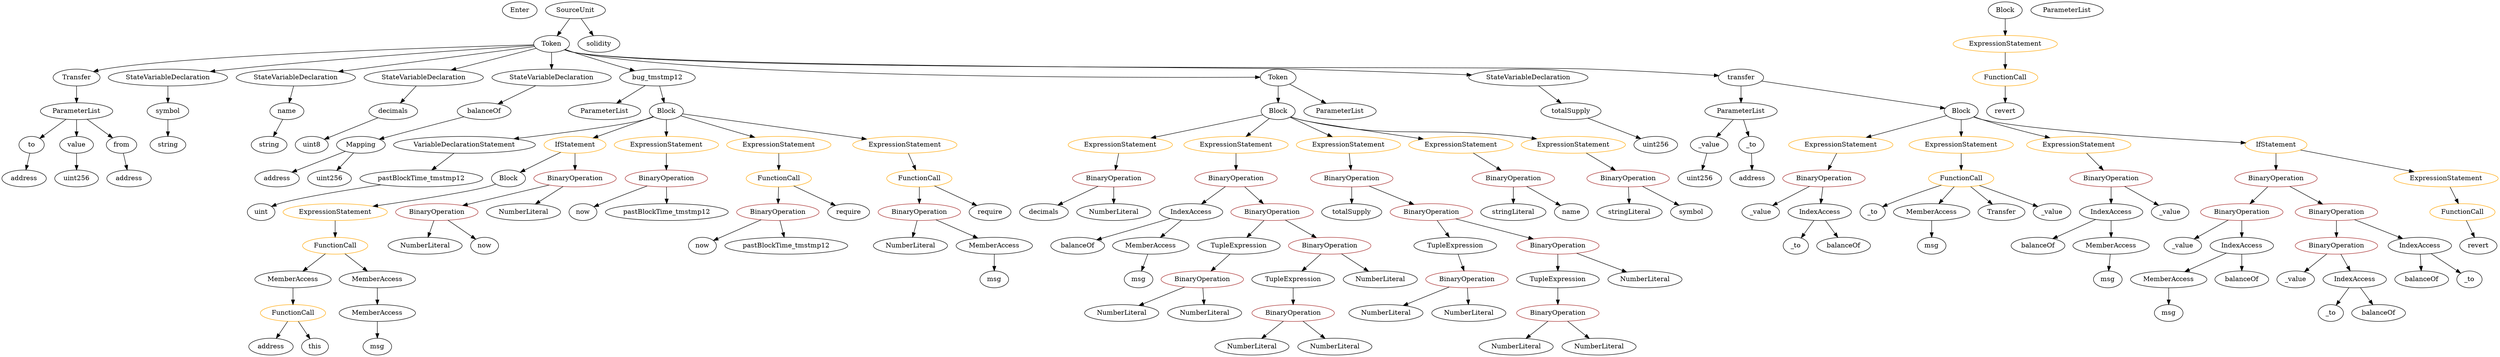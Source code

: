 strict digraph {
	graph [bb="0,0,4475.2,756"];
	node [label="\N"];
	Enter	[height=0.5,
		pos="903.59,738",
		width=0.83628];
	IndexAccess_Unnamed_4	[color=black,
		height=0.5,
		label=IndexAccess,
		pos="3759.6,306",
		width=1.6402];
	Identifier_balanceOf_4	[color=black,
		height=0.5,
		label=balanceOf,
		pos="3623.6,234",
		width=1.3491];
	IndexAccess_Unnamed_4 -> Identifier_balanceOf_4	[pos="e,3650.9,249.04 3730.4,289.98 3710.1,279.51 3682.7,265.45 3660.8,254.16"];
	MemberAccess_Unnamed_6	[color=black,
		height=0.5,
		label=MemberAccess,
		pos="3759.6,234",
		width=1.9174];
	IndexAccess_Unnamed_4 -> MemberAccess_Unnamed_6	[pos="e,3759.6,252.1 3759.6,287.7 3759.6,280.41 3759.6,271.73 3759.6,263.54"];
	TupleExpression_Unnamed	[color=black,
		height=0.5,
		label=TupleExpression,
		pos="2763.6,162",
		width=2.0422];
	BinaryOperation_Unnamed_3	[color=brown,
		height=0.5,
		label=BinaryOperation,
		pos="2763.6,90",
		width=1.9867];
	TupleExpression_Unnamed -> BinaryOperation_Unnamed_3	[pos="e,2763.6,108.1 2763.6,143.7 2763.6,136.41 2763.6,127.73 2763.6,119.54"];
	NumberLiteral_Unnamed	[color=black,
		height=0.5,
		label=NumberLiteral,
		pos="2918.6,162",
		width=1.765];
	ElementaryTypeName_uint256_3	[color=black,
		height=0.5,
		label=uint256,
		pos="2998.6,378",
		width=1.0442];
	VariableDeclarationStatement_Unnamed	[color=black,
		height=0.5,
		label=VariableDeclarationStatement,
		pos="813.59,450",
		width=3.3174];
	VariableDeclaration_pastBlockTime_tmstmp12	[color=black,
		height=0.5,
		label=pastBlockTime_tmstmp12,
		pos="720.59,378",
		width=3.0263];
	VariableDeclarationStatement_Unnamed -> VariableDeclaration_pastBlockTime_tmstmp12	[pos="e,743.21,396.03 791.07,432.05 779.39,423.26 764.93,412.38 752.16,402.76"];
	MemberAccess_Unnamed_3	[color=black,
		height=0.5,
		label=MemberAccess,
		pos="647.59,90",
		width=1.9174];
	Identifier_msg_2	[color=black,
		height=0.5,
		label=msg,
		pos="647.59,18",
		width=0.75];
	MemberAccess_Unnamed_3 -> Identifier_msg_2	[pos="e,647.59,36.104 647.59,71.697 647.59,64.407 647.59,55.726 647.59,47.536"];
	Identifier_revert_1	[color=black,
		height=0.5,
		label=revert,
		pos="3512.6,522",
		width=0.87786];
	ElementaryTypeName_string_1	[color=black,
		height=0.5,
		label=string,
		pos="296.59,450",
		width=0.864];
	ParameterList_Unnamed	[color=black,
		height=0.5,
		label=ParameterList,
		pos="134.59,522",
		width=1.7095];
	VariableDeclaration_to	[color=black,
		height=0.5,
		label=to,
		pos="49.587,450",
		width=0.75];
	ParameterList_Unnamed -> VariableDeclaration_to	[pos="e,66.051,464.56 114.87,504.76 102.95,494.95 87.642,482.34 74.843,471.8"];
	VariableDeclaration_value	[color=black,
		height=0.5,
		label=value,
		pos="134.59,450",
		width=0.82242];
	ParameterList_Unnamed -> VariableDeclaration_value	[pos="e,134.59,468.1 134.59,503.7 134.59,496.41 134.59,487.73 134.59,479.54"];
	VariableDeclaration_from	[color=black,
		height=0.5,
		label=from,
		pos="214.59,450",
		width=0.7947];
	ParameterList_Unnamed -> VariableDeclaration_from	[pos="e,198.46,465.11 153.55,504.41 164.44,494.87 178.26,482.79 189.98,472.53"];
	stringLiteral_Unnamed_1	[color=black,
		height=0.5,
		label=stringLiteral,
		pos="2885.6,306",
		width=1.5016];
	IfStatement_Unnamed	[color=orange,
		height=0.5,
		label=IfStatement,
		pos="1003.6,450",
		width=1.4739];
	Block_Unnamed_2	[color=black,
		height=0.5,
		label=Block,
		pos="880.59,378",
		width=0.90558];
	IfStatement_Unnamed -> Block_Unnamed_2	[pos="e,902.81,391.65 977.2,433.98 958.33,423.24 932.81,408.72 912.75,397.3"];
	BinaryOperation_Unnamed_16	[color=brown,
		height=0.5,
		label=BinaryOperation,
		pos="1002.6,378",
		width=1.9867];
	IfStatement_Unnamed -> BinaryOperation_Unnamed_16	[pos="e,1002.8,396.1 1003.3,431.7 1003.2,424.41 1003.1,415.73 1003,407.54"];
	ElementaryTypeName_address_2	[color=black,
		height=0.5,
		label=address,
		pos="39.587,378",
		width=1.0996];
	VariableDeclaration_to -> ElementaryTypeName_address_2	[pos="e,42.03,396.1 47.115,431.7 46.062,424.32 44.805,415.52 43.623,407.25"];
	ExpressionStatement_Unnamed_4	[color=orange,
		height=0.5,
		label=ExpressionStatement,
		pos="1972.6,450",
		width=2.458];
	BinaryOperation_Unnamed_12	[color=brown,
		height=0.5,
		label=BinaryOperation,
		pos="1961.6,378",
		width=1.9867];
	ExpressionStatement_Unnamed_4 -> BinaryOperation_Unnamed_12	[pos="e,1964.3,396.1 1969.9,431.7 1968.7,424.32 1967.3,415.52 1966,407.25"];
	EventDefinition_Transfer	[color=black,
		height=0.5,
		label=Transfer,
		pos="134.59,594",
		width=1.1689];
	EventDefinition_Transfer -> ParameterList_Unnamed	[pos="e,134.59,540.1 134.59,575.7 134.59,568.41 134.59,559.73 134.59,551.54"];
	BinaryOperation_Unnamed_13	[color=brown,
		height=0.5,
		label=BinaryOperation,
		pos="1613.6,306",
		width=1.9867];
	NumberLiteral_Unnamed_11	[color=black,
		height=0.5,
		label=NumberLiteral,
		pos="1598.6,234",
		width=1.765];
	BinaryOperation_Unnamed_13 -> NumberLiteral_Unnamed_11	[pos="e,1602.3,252.1 1609.9,287.7 1608.3,280.32 1606.4,271.52 1604.6,263.25"];
	MemberAccess_Unnamed_1	[color=black,
		height=0.5,
		label=MemberAccess,
		pos="1749.6,234",
		width=1.9174];
	BinaryOperation_Unnamed_13 -> MemberAccess_Unnamed_1	[pos="e,1719.6,250.42 1644.1,289.29 1663.4,279.36 1688.6,266.41 1709.5,255.66"];
	Identifier_balanceOf_3	[color=black,
		height=0.5,
		label=balanceOf,
		pos="4341.6,162",
		width=1.3491];
	NumberLiteral_Unnamed_3	[color=black,
		height=0.5,
		label=NumberLiteral,
		pos="2460.6,90",
		width=1.765];
	Identifier__value_2	[color=black,
		height=0.5,
		label=_value,
		pos="3871.6,306",
		width=0.96103];
	BinaryOperation_Unnamed_18	[color=brown,
		height=0.5,
		label=BinaryOperation,
		pos="4069.6,378",
		width=1.9867];
	BinaryOperation_Unnamed_19	[color=brown,
		height=0.5,
		label=BinaryOperation,
		pos="4002.6,306",
		width=1.9867];
	BinaryOperation_Unnamed_18 -> BinaryOperation_Unnamed_19	[pos="e,4018.7,323.79 4053.4,360.05 4045.3,351.63 4035.4,341.28 4026.5,331.97"];
	BinaryOperation_Unnamed_20	[color=brown,
		height=0.5,
		label=BinaryOperation,
		pos="4177.6,306",
		width=1.9867];
	BinaryOperation_Unnamed_18 -> BinaryOperation_Unnamed_20	[pos="e,4152.7,323.15 4094.6,360.76 4109.1,351.4 4127.5,339.49 4143.2,329.26"];
	Identifier_msg_4	[color=black,
		height=0.5,
		label=msg,
		pos="3752.6,162",
		width=0.75];
	ParameterList_Unnamed_3	[color=black,
		height=0.5,
		label=ParameterList,
		pos="3070.6,522",
		width=1.7095];
	Parameter__value	[color=black,
		height=0.5,
		label=_value,
		pos="3009.6,450",
		width=0.96103];
	ParameterList_Unnamed_3 -> Parameter__value	[pos="e,3023.4,466.83 3055.8,504.05 3048.3,495.47 3039.1,484.89 3030.9,475.44"];
	Parameter__to	[color=black,
		height=0.5,
		label=_to,
		pos="3090.6,450",
		width=0.75];
	ParameterList_Unnamed_3 -> Parameter__to	[pos="e,3085.7,468.1 3075.5,503.7 3077.7,496.24 3080.2,487.32 3082.6,478.97"];
	ElementaryTypeName_address_3	[color=black,
		height=0.5,
		label=address,
		pos="448.59,18",
		width=1.0996];
	VariableDeclaration_totalSupply	[color=black,
		height=0.5,
		label=totalSupply,
		pos="2821.6,522",
		width=1.4739];
	ElementaryTypeName_uint256	[color=black,
		height=0.5,
		label=uint256,
		pos="2917.6,450",
		width=1.0442];
	VariableDeclaration_totalSupply -> ElementaryTypeName_uint256	[pos="e,2897.5,465.63 2843.4,505.12 2856.7,495.39 2874,482.82 2888.5,472.24"];
	Identifier__value_1	[color=black,
		height=0.5,
		label=_value,
		pos="4103.6,162",
		width=0.96103];
	Identifier__value_3	[color=black,
		height=0.5,
		label=_value,
		pos="3093.6,306",
		width=0.96103];
	ElementaryTypeName_string	[color=black,
		height=0.5,
		label=string,
		pos="464.59,450",
		width=0.864];
	ExpressionStatement_Unnamed_1	[color=orange,
		height=0.5,
		label=ExpressionStatement,
		pos="2188.6,450",
		width=2.458];
	BinaryOperation_Unnamed_5	[color=brown,
		height=0.5,
		label=BinaryOperation,
		pos="2188.6,378",
		width=1.9867];
	ExpressionStatement_Unnamed_1 -> BinaryOperation_Unnamed_5	[pos="e,2188.6,396.1 2188.6,431.7 2188.6,424.41 2188.6,415.73 2188.6,407.54"];
	BinaryOperation_Unnamed_17	[color=brown,
		height=0.5,
		label=BinaryOperation,
		pos="747.59,306",
		width=1.9867];
	NumberLiteral_Unnamed_12	[color=black,
		height=0.5,
		label=NumberLiteral,
		pos="728.59,234",
		width=1.765];
	BinaryOperation_Unnamed_17 -> NumberLiteral_Unnamed_12	[pos="e,733.23,252.1 742.89,287.7 740.87,280.24 738.45,271.32 736.18,262.97"];
	Identifier_now_2	[color=black,
		height=0.5,
		label=now,
		pos="837.59,234",
		width=0.75];
	BinaryOperation_Unnamed_17 -> Identifier_now_2	[pos="e,820.62,248.2 768.92,288.41 781.76,278.42 798.19,265.64 811.76,255.09"];
	Identifier_msg_3	[color=black,
		height=0.5,
		label=msg,
		pos="3866.6,90",
		width=0.75];
	MemberAccess_Unnamed_4	[color=black,
		height=0.5,
		label=MemberAccess,
		pos="491.59,162",
		width=1.9174];
	FunctionCall_Unnamed_3	[color=orange,
		height=0.5,
		label=FunctionCall,
		pos="491.59,90",
		width=1.6125];
	MemberAccess_Unnamed_4 -> FunctionCall_Unnamed_3	[pos="e,491.59,108.1 491.59,143.7 491.59,136.41 491.59,127.73 491.59,119.54"];
	ExpressionStatement_Unnamed_11	[color=orange,
		height=0.5,
		label=ExpressionStatement,
		pos="3224.6,450",
		width=2.458];
	BinaryOperation_Unnamed_23	[color=brown,
		height=0.5,
		label=BinaryOperation,
		pos="3222.6,378",
		width=1.9867];
	ExpressionStatement_Unnamed_11 -> BinaryOperation_Unnamed_23	[pos="e,3223.1,396.1 3224.1,431.7 3223.9,424.41 3223.6,415.73 3223.4,407.54"];
	BinaryOperation_Unnamed_23 -> Identifier__value_3	[pos="e,3116.7,319.56 3193.3,361.12 3173.5,350.35 3147.2,336.1 3126.6,324.93"];
	IndexAccess_Unnamed_5	[color=black,
		height=0.5,
		label=IndexAccess,
		pos="3205.6,306",
		width=1.6402];
	BinaryOperation_Unnamed_23 -> IndexAccess_Unnamed_5	[pos="e,3209.7,324.1 3218.4,359.7 3216.6,352.32 3214.5,343.52 3212.4,335.25"];
	Identifier__value	[color=black,
		height=0.5,
		label=_value,
		pos="3890.6,234",
		width=0.96103];
	TupleExpression_Unnamed_1	[color=black,
		height=0.5,
		label=TupleExpression,
		pos="2553.6,234",
		width=2.0422];
	BinaryOperation_Unnamed_4	[color=brown,
		height=0.5,
		label=BinaryOperation,
		pos="2600.6,162",
		width=1.9867];
	TupleExpression_Unnamed_1 -> BinaryOperation_Unnamed_4	[pos="e,2589.3,179.79 2565,216.05 2570.4,207.97 2577,198.12 2583.1,189.11"];
	BinaryOperation_Unnamed_19 -> Identifier__value	[pos="e,3911.9,248.33 3976.6,288.76 3960.2,278.5 3938.9,265.18 3921.6,254.37"];
	IndexAccess_Unnamed_1	[color=black,
		height=0.5,
		label=IndexAccess,
		pos="4002.6,234",
		width=1.6402];
	BinaryOperation_Unnamed_19 -> IndexAccess_Unnamed_1	[pos="e,4002.6,252.1 4002.6,287.7 4002.6,280.41 4002.6,271.73 4002.6,263.54"];
	Block_Unnamed_3	[color=black,
		height=0.5,
		label=Block,
		pos="3430.6,522",
		width=0.90558];
	Block_Unnamed_3 -> ExpressionStatement_Unnamed_11	[pos="e,3268.7,465.97 3403.2,511.7 3371.8,501.01 3319.3,483.17 3279.3,469.59"];
	ExpressionStatement_Unnamed_12	[color=orange,
		height=0.5,
		label=ExpressionStatement,
		pos="3430.6,450",
		width=2.458];
	Block_Unnamed_3 -> ExpressionStatement_Unnamed_12	[pos="e,3430.6,468.1 3430.6,503.7 3430.6,496.41 3430.6,487.73 3430.6,479.54"];
	ExpressionStatement_Unnamed_10	[color=orange,
		height=0.5,
		label=ExpressionStatement,
		pos="3695.6,450",
		width=2.458];
	Block_Unnamed_3 -> ExpressionStatement_Unnamed_10	[pos="e,3633,462.98 3455.5,509.92 3460.8,507.8 3466.3,505.71 3471.6,504 3520.9,488.05 3577.8,474.66 3621.8,465.33"];
	IfStatement_Unnamed_1	[color=orange,
		height=0.5,
		label=IfStatement,
		pos="4069.6,450",
		width=1.4739];
	Block_Unnamed_3 -> IfStatement_Unnamed_1	[pos="e,4018,454.67 3454.9,509.5 3460.3,507.35 3466,505.36 3471.6,504 3522.6,491.48 3863.9,465.82 4006.8,455.48"];
	ParameterList_Unnamed_2	[color=black,
		height=0.5,
		label=ParameterList,
		pos="1051.6,522",
		width=1.7095];
	BinaryOperation_Unnamed_4 -> NumberLiteral_Unnamed_3	[pos="e,2491.1,106.25 2569.5,145.46 2549.4,135.43 2523.1,122.26 2501.3,111.38"];
	NumberLiteral_Unnamed_4	[color=black,
		height=0.5,
		label=NumberLiteral,
		pos="2605.6,90",
		width=1.765];
	BinaryOperation_Unnamed_4 -> NumberLiteral_Unnamed_4	[pos="e,2604.4,108.1 2601.8,143.7 2602.3,136.41 2603,127.73 2603.5,119.54"];
	ElementaryTypeName_address	[color=black,
		height=0.5,
		label=address,
		pos="460.59,378",
		width=1.0996];
	Identifier_msg_5	[color=black,
		height=0.5,
		label=msg,
		pos="3423.6,234",
		width=0.75];
	NumberLiteral_Unnamed_2	[color=black,
		height=0.5,
		label=NumberLiteral,
		pos="2690.6,18",
		width=1.765];
	Identifier__to	[color=black,
		height=0.5,
		label=_to,
		pos="4168.6,90",
		width=0.75];
	Identifier_balanceOf_2	[color=black,
		height=0.5,
		label=balanceOf,
		pos="4262.6,90",
		width=1.3491];
	ParameterList_Unnamed_4	[color=black,
		height=0.5,
		label=ParameterList,
		pos="3624.6,738",
		width=1.7095];
	ElementaryTypeName_uint256_1	[color=black,
		height=0.5,
		label=uint256,
		pos="555.59,378",
		width=1.0442];
	IndexAccess_Unnamed	[color=black,
		height=0.5,
		label=IndexAccess,
		pos="2102.6,306",
		width=1.6402];
	Identifier_balanceOf	[color=black,
		height=0.5,
		label=balanceOf,
		pos="1892.6,234",
		width=1.3491];
	IndexAccess_Unnamed -> Identifier_balanceOf	[pos="e,1927.7,246.71 2064.1,292.16 2028.6,280.34 1976,262.8 1938.4,250.26"];
	MemberAccess_Unnamed	[color=black,
		height=0.5,
		label=MemberAccess,
		pos="2028.6,234",
		width=1.9174];
	IndexAccess_Unnamed -> MemberAccess_Unnamed	[pos="e,2046.3,251.71 2085.1,288.41 2075.9,279.76 2064.5,269 2054.4,259.42"];
	Identifier_totalSupply	[color=black,
		height=0.5,
		label=totalSupply,
		pos="2394.6,306",
		width=1.4739];
	StateVariableDeclaration_Unnamed_1	[color=black,
		height=0.5,
		label=StateVariableDeclaration,
		pos="296.59,594",
		width=2.8184];
	VariableDeclaration_symbol	[color=black,
		height=0.5,
		label=symbol,
		pos="296.59,522",
		width=1.0581];
	StateVariableDeclaration_Unnamed_1 -> VariableDeclaration_symbol	[pos="e,296.59,540.1 296.59,575.7 296.59,568.41 296.59,559.73 296.59,551.54"];
	FunctionCall_Unnamed_4	[color=orange,
		height=0.5,
		label=FunctionCall,
		pos="4413.6,306",
		width=1.6125];
	Identifier_revert	[color=black,
		height=0.5,
		label=revert,
		pos="4443.6,234",
		width=0.87786];
	FunctionCall_Unnamed_4 -> Identifier_revert	[pos="e,4436.5,251.62 4421,287.7 4424.3,279.95 4428.3,270.64 4432,262.02"];
	Identifier__to_2	[color=black,
		height=0.5,
		label=_to,
		pos="3158.6,234",
		width=0.75];
	ContractDefinition_Token	[color=black,
		height=0.5,
		label=Token,
		pos="959.59,666",
		width=0.96103];
	ContractDefinition_Token -> EventDefinition_Transfer	[pos="e,165.6,606.52 924.87,663.76 794.08,658.92 331.17,640.14 186.59,612 183.25,611.35 179.82,610.55 176.4,609.65"];
	ContractDefinition_Token -> StateVariableDeclaration_Unnamed_1	[pos="e,369.95,606.83 925.28,662.38 838.44,655.61 602.96,636.32 407.59,612 399.02,610.93 390.09,609.73 381.18,608.46"];
	StateVariableDeclaration_Unnamed	[color=black,
		height=0.5,
		label=StateVariableDeclaration,
		pos="517.59,594",
		width=2.8184];
	ContractDefinition_Token -> StateVariableDeclaration_Unnamed	[pos="e,591.43,606.7 926.73,659.8 858.82,649.04 701.14,624.07 602.56,608.46"];
	StateVariableDeclaration_Unnamed_2	[color=black,
		height=0.5,
		label=StateVariableDeclaration,
		pos="738.59,594",
		width=2.8184];
	ContractDefinition_Token -> StateVariableDeclaration_Unnamed_2	[pos="e,786.49,610.17 930.7,655.85 897.01,645.18 840.45,627.26 797.4,613.63"];
	StateVariableDeclaration_Unnamed_4	[color=black,
		height=0.5,
		label=StateVariableDeclaration,
		pos="959.59,594",
		width=2.8184];
	ContractDefinition_Token -> StateVariableDeclaration_Unnamed_4	[pos="e,959.59,612.1 959.59,647.7 959.59,640.41 959.59,631.73 959.59,623.54"];
	FunctionDefinition_bug_tmstmp12	[color=black,
		height=0.5,
		label=bug_tmstmp12,
		pos="1145.6,594",
		width=1.8481];
	ContractDefinition_Token -> FunctionDefinition_bug_tmstmp12	[pos="e,1107,609.06 986.39,654.3 991.75,652.19 997.34,650.01 1002.6,648 1033.7,636.09 1068.8,623.09 1096.4,612.94"];
	FunctionDefinition_Token	[color=black,
		height=0.5,
		label=Token,
		pos="2286.6,594",
		width=0.96103];
	ContractDefinition_Token -> FunctionDefinition_Token	[pos="e,2251.6,594.87 985.07,653.31 990.73,651.17 996.78,649.23 1002.6,648 1246,596.4 2040,594.48 2240.4,594.84"];
	StateVariableDeclaration_Unnamed_3	[color=black,
		height=0.5,
		label=StateVariableDeclaration,
		pos="2627.6,594",
		width=2.8184];
	ContractDefinition_Token -> StateVariableDeclaration_Unnamed_3	[pos="e,2533.7,601.1 984.6,653.42 990.39,651.22 996.61,649.22 1002.6,648 1291.8,588.83 2035.6,624.44 2330.6,612 2394.3,609.31 2465.7,605.26 \
2522.5,601.79"];
	FunctionDefinition_transfer	[color=black,
		height=0.5,
		label=transfer,
		pos="3070.6,594",
		width=1.0719];
	ContractDefinition_Token -> FunctionDefinition_transfer	[pos="e,3032.1,597.34 984.6,653.39 990.39,651.19 996.61,649.2 1002.6,648 1191.6,609.95 2544.9,618.92 2737.6,612 2838.3,608.39 2956,601.83 \
3021,598"];
	Identifier_symbol	[color=black,
		height=0.5,
		label=symbol,
		pos="2995.6,306",
		width=1.0581];
	NumberLiteral_Unnamed_13	[color=black,
		height=0.5,
		label=NumberLiteral,
		pos="900.59,306",
		width=1.765];
	Identifier__to_1	[color=black,
		height=0.5,
		label=_to,
		pos="4435.6,162",
		width=0.75];
	Identifier__to_3	[color=black,
		height=0.5,
		label=_to,
		pos="3309.6,306",
		width=0.75];
	BinaryOperation_Unnamed_11	[color=brown,
		height=0.5,
		label=BinaryOperation,
		pos="2871.6,378",
		width=1.9867];
	BinaryOperation_Unnamed_11 -> stringLiteral_Unnamed_1	[pos="e,2882.2,324.1 2875,359.7 2876.5,352.32 2878.3,343.52 2879.9,335.25"];
	BinaryOperation_Unnamed_11 -> Identifier_symbol	[pos="e,2971.7,320.47 2899.7,361.12 2918.1,350.72 2942.3,337.08 2961.8,326.1"];
	BinaryOperation_Unnamed_9	[color=brown,
		height=0.5,
		label=BinaryOperation,
		pos="2129.6,162",
		width=1.9867];
	NumberLiteral_Unnamed_8	[color=black,
		height=0.5,
		label=NumberLiteral,
		pos="1989.6,90",
		width=1.765];
	BinaryOperation_Unnamed_9 -> NumberLiteral_Unnamed_8	[pos="e,2020.1,106.25 2098.5,145.46 2078.4,135.43 2052.1,122.26 2030.3,111.38"];
	NumberLiteral_Unnamed_9	[color=black,
		height=0.5,
		label=NumberLiteral,
		pos="2134.6,90",
		width=1.765];
	BinaryOperation_Unnamed_9 -> NumberLiteral_Unnamed_9	[pos="e,2133.4,108.1 2130.8,143.7 2131.3,136.41 2132,127.73 2132.5,119.54"];
	Block_Unnamed_4	[color=black,
		height=0.5,
		label=Block,
		pos="3512.6,738",
		width=0.90558];
	ExpressionStatement_Unnamed_13	[color=orange,
		height=0.5,
		label=ExpressionStatement,
		pos="3512.6,666",
		width=2.458];
	Block_Unnamed_4 -> ExpressionStatement_Unnamed_13	[pos="e,3512.6,684.1 3512.6,719.7 3512.6,712.41 3512.6,703.73 3512.6,695.54"];
	VariableDeclaration_name	[color=black,
		height=0.5,
		label=name,
		pos="499.59,522",
		width=0.83628];
	StateVariableDeclaration_Unnamed -> VariableDeclaration_name	[pos="e,503.99,540.1 513.14,575.7 511.24,568.32 508.98,559.52 506.85,551.25"];
	BinaryOperation_Unnamed_14	[color=brown,
		height=0.5,
		label=BinaryOperation,
		pos="1361.6,306",
		width=1.9867];
	Identifier_now	[color=black,
		height=0.5,
		label=now,
		pos="1223.6,234",
		width=0.75];
	BinaryOperation_Unnamed_14 -> Identifier_now	[pos="e,1244.7,245.71 1331,289.46 1308.3,277.99 1277.6,262.42 1254.9,250.87"];
	Identifier_pastBlockTime_tmstmp12	[color=black,
		height=0.5,
		label=pastBlockTime_tmstmp12,
		pos="1377.6,234",
		width=3.0263];
	BinaryOperation_Unnamed_14 -> Identifier_pastBlockTime_tmstmp12	[pos="e,1373.7,252.1 1365.5,287.7 1367.2,280.32 1369.2,271.52 1371.1,263.25"];
	BinaryOperation_Unnamed_6	[color=brown,
		height=0.5,
		label=BinaryOperation,
		pos="2251.6,306",
		width=1.9867];
	TupleExpression_Unnamed_3	[color=black,
		height=0.5,
		label=TupleExpression,
		pos="2189.6,234",
		width=2.0422];
	BinaryOperation_Unnamed_6 -> TupleExpression_Unnamed_3	[pos="e,2204.5,251.79 2236.6,288.05 2229.2,279.71 2220.1,269.49 2212,260.25"];
	BinaryOperation_Unnamed_7	[color=brown,
		height=0.5,
		label=BinaryOperation,
		pos="2352.6,234",
		width=1.9867];
	BinaryOperation_Unnamed_6 -> BinaryOperation_Unnamed_7	[pos="e,2329.1,251.31 2275.3,288.59 2288.6,279.37 2305.4,267.74 2319.9,257.66"];
	Block_Unnamed	[color=black,
		height=0.5,
		label=Block,
		pos="2286.6,522",
		width=0.90558];
	Block_Unnamed -> ExpressionStatement_Unnamed_4	[pos="e,2030.8,463.98 2256.8,514.35 2207.7,503.42 2108.9,481.39 2041.7,466.41"];
	Block_Unnamed -> ExpressionStatement_Unnamed_1	[pos="e,2212.1,467.76 2267.2,507.17 2254.1,497.8 2236.4,485.19 2221.2,474.29"];
	ExpressionStatement_Unnamed	[color=orange,
		height=0.5,
		label=ExpressionStatement,
		pos="2383.6,450",
		width=2.458];
	Block_Unnamed -> ExpressionStatement_Unnamed	[pos="e,2360.4,467.76 2305.8,507.17 2318.7,497.8 2336.2,485.19 2351.3,474.29"];
	ExpressionStatement_Unnamed_2	[color=orange,
		height=0.5,
		label=ExpressionStatement,
		pos="2578.6,450",
		width=2.458];
	Block_Unnamed -> ExpressionStatement_Unnamed_2	[pos="e,2515.3,462.98 2311.5,509.82 2316.7,507.71 2322.3,505.64 2327.6,504 2359.9,493.98 2442.4,477.16 2504,465.16"];
	ExpressionStatement_Unnamed_3	[color=orange,
		height=0.5,
		label=ExpressionStatement,
		pos="2773.6,450",
		width=2.458];
	Block_Unnamed -> ExpressionStatement_Unnamed_3	[pos="e,2709.4,462.79 2310.9,509.56 2316.3,507.41 2322.1,505.4 2327.6,504 2478.3,465.82 2521.6,489.3 2675.6,468 2682.9,466.98 2690.6,465.83 \
2698.2,464.61"];
	BinaryOperation_Unnamed_21	[color=brown,
		height=0.5,
		label=BinaryOperation,
		pos="4177.6,234",
		width=1.9867];
	BinaryOperation_Unnamed_21 -> Identifier__value_1	[pos="e,4119.7,178.27 4160.1,216.41 4150.5,207.38 4138.5,196.06 4128.1,186.17"];
	IndexAccess_Unnamed_2	[color=black,
		height=0.5,
		label=IndexAccess,
		pos="4215.6,162",
		width=1.6402];
	BinaryOperation_Unnamed_21 -> IndexAccess_Unnamed_2	[pos="e,4206.3,180.1 4187,215.7 4191.2,207.98 4196.2,198.71 4200.9,190.11"];
	VariableDeclaration_balanceOf	[color=black,
		height=0.5,
		label=balanceOf,
		pos="853.59,522",
		width=1.3491];
	Mapping_Unnamed	[color=black,
		height=0.5,
		label=Mapping,
		pos="632.59,450",
		width=1.2105];
	VariableDeclaration_balanceOf -> Mapping_Unnamed	[pos="e,666.22,461.82 817.52,509.68 783.49,498.98 731.05,482.46 685.59,468 682.85,467.13 680.03,466.23 677.19,465.32"];
	BinaryOperation_Unnamed_3 -> NumberLiteral_Unnamed_2	[pos="e,2708,35.713 2746.3,72.411 2737.3,63.757 2726,53.003 2716.1,43.417"];
	NumberLiteral_Unnamed_1	[color=black,
		height=0.5,
		label=NumberLiteral,
		pos="2835.6,18",
		width=1.765];
	BinaryOperation_Unnamed_3 -> NumberLiteral_Unnamed_1	[pos="e,2818.3,35.789 2781,72.055 2789.8,63.543 2800.5,53.068 2810.2,43.681"];
	FunctionCall_Unnamed_5	[color=orange,
		height=0.5,
		label=FunctionCall,
		pos="3430.6,378",
		width=1.6125];
	ExpressionStatement_Unnamed_12 -> FunctionCall_Unnamed_5	[pos="e,3430.6,396.1 3430.6,431.7 3430.6,424.41 3430.6,415.73 3430.6,407.54"];
	SourceUnit_Unnamed	[color=black,
		height=0.5,
		label=SourceUnit,
		pos="1004.6,738",
		width=1.46];
	SourceUnit_Unnamed -> ContractDefinition_Token	[pos="e,970.07,683.31 993.69,720.05 988.42,711.85 981.98,701.83 976.12,692.71"];
	PragmaDirective_solidity	[color=black,
		height=0.5,
		label=solidity,
		pos="1049.6,666",
		width=1.0442];
	SourceUnit_Unnamed -> PragmaDirective_solidity	[pos="e,1039.1,683.31 1015.5,720.05 1020.8,711.85 1027.2,701.83 1033.1,692.71"];
	ElementaryTypeName_uint8	[color=black,
		height=0.5,
		label=uint8,
		pos="542.59,450",
		width=0.7947];
	BinaryOperation_Unnamed_15	[color=brown,
		height=0.5,
		label=BinaryOperation,
		pos="1163.6,378",
		width=1.9867];
	Identifier_now_1	[color=black,
		height=0.5,
		label=now,
		pos="1009.6,306",
		width=0.75];
	BinaryOperation_Unnamed_15 -> Identifier_now_1	[pos="e,1031.3,317.32 1129.2,361.75 1105.6,351.25 1073.6,336.92 1045.6,324 1044.3,323.4 1042.9,322.78 1041.6,322.16"];
	Identifier_pastBlockTime_tmstmp12_1	[color=black,
		height=0.5,
		label=pastBlockTime_tmstmp12,
		pos="1163.6,306",
		width=3.0263];
	BinaryOperation_Unnamed_15 -> Identifier_pastBlockTime_tmstmp12_1	[pos="e,1163.6,324.1 1163.6,359.7 1163.6,352.41 1163.6,343.73 1163.6,335.54"];
	ElementaryTypeName_address_1	[color=black,
		height=0.5,
		label=address,
		pos="229.59,378",
		width=1.0996];
	FunctionCall_Unnamed_1	[color=orange,
		height=0.5,
		label=FunctionCall,
		pos="1361.6,378",
		width=1.6125];
	FunctionCall_Unnamed_1 -> BinaryOperation_Unnamed_14	[pos="e,1361.6,324.1 1361.6,359.7 1361.6,352.41 1361.6,343.73 1361.6,335.54"];
	Identifier_require_1	[color=black,
		height=0.5,
		label=require,
		pos="1487.6,306",
		width=1.0026];
	FunctionCall_Unnamed_1 -> Identifier_require_1	[pos="e,1464.1,320.04 1388.9,361.81 1408.1,351.15 1433.9,336.83 1454.3,325.5"];
	ElementaryTypeName_uint	[color=black,
		height=0.5,
		label=uint,
		pos="436.59,306",
		width=0.75];
	BinaryOperation_Unnamed_20 -> BinaryOperation_Unnamed_21	[pos="e,4177.6,252.1 4177.6,287.7 4177.6,280.41 4177.6,271.73 4177.6,263.54"];
	IndexAccess_Unnamed_3	[color=black,
		height=0.5,
		label=IndexAccess,
		pos="4334.6,234",
		width=1.6402];
	BinaryOperation_Unnamed_20 -> IndexAccess_Unnamed_3	[pos="e,4302.2,249.44 4211.7,289.81 4235.2,279.33 4266.6,265.3 4291.8,254.07"];
	BinaryOperation_Unnamed_22	[color=brown,
		height=0.5,
		label=BinaryOperation,
		pos="3759.6,378",
		width=1.9867];
	BinaryOperation_Unnamed_22 -> IndexAccess_Unnamed_4	[pos="e,3759.6,324.1 3759.6,359.7 3759.6,352.41 3759.6,343.73 3759.6,335.54"];
	BinaryOperation_Unnamed_22 -> Identifier__value_2	[pos="e,3850.3,320.33 3785.6,360.76 3802,350.5 3823.3,337.18 3840.6,326.37"];
	BinaryOperation_Unnamed_2	[color=brown,
		height=0.5,
		label=BinaryOperation,
		pos="2763.6,234",
		width=1.9867];
	BinaryOperation_Unnamed_2 -> TupleExpression_Unnamed	[pos="e,2763.6,180.1 2763.6,215.7 2763.6,208.41 2763.6,199.73 2763.6,191.54"];
	BinaryOperation_Unnamed_2 -> NumberLiteral_Unnamed	[pos="e,2885.8,177.8 2797.2,217.81 2820.2,207.43 2850.9,193.59 2875.6,182.41"];
	Parameter__value -> ElementaryTypeName_uint256_3	[pos="e,3001.3,396.1 3006.9,431.7 3005.7,424.32 3004.3,415.52 3003,407.25"];
	MemberAccess_Unnamed_5	[color=black,
		height=0.5,
		label=MemberAccess,
		pos="3866.6,162",
		width=1.9174];
	MemberAccess_Unnamed_5 -> Identifier_msg_3	[pos="e,3866.6,108.1 3866.6,143.7 3866.6,136.41 3866.6,127.73 3866.6,119.54"];
	ElementaryTypeName_uint256_2	[color=black,
		height=0.5,
		label=uint256,
		pos="134.59,378",
		width=1.0442];
	ExpressionStatement_Unnamed_8	[color=orange,
		height=0.5,
		label=ExpressionStatement,
		pos="569.59,306",
		width=2.458];
	Block_Unnamed_2 -> ExpressionStatement_Unnamed_8	[pos="e,635.27,318.46 855.55,365.96 850.03,363.78 844.17,361.66 838.59,360 803.39,349.51 712.87,332.41 646.53,320.48"];
	VariableDeclaration_value -> ElementaryTypeName_uint256_2	[pos="e,134.59,396.1 134.59,431.7 134.59,424.41 134.59,415.73 134.59,407.54"];
	Mapping_Unnamed -> ElementaryTypeName_address	[pos="e,489.49,390.76 602.23,436.65 573.76,425.06 531.04,407.67 499.96,395.02"];
	Mapping_Unnamed -> ElementaryTypeName_uint256_1	[pos="e,572.46,394.34 615.11,433.12 604.93,423.86 591.92,412.03 580.66,401.79"];
	Identifier_balanceOf_5	[color=black,
		height=0.5,
		label=balanceOf,
		pos="3252.6,234",
		width=1.3491];
	Identifier_balanceOf_1	[color=black,
		height=0.5,
		label=balanceOf,
		pos="4002.6,162",
		width=1.3491];
	ParameterList_Unnamed_1	[color=black,
		height=0.5,
		label=ParameterList,
		pos="2398.6,522",
		width=1.7095];
	MemberAccess_Unnamed_6 -> Identifier_msg_4	[pos="e,3754.3,180.1 3757.9,215.7 3757.1,208.41 3756.3,199.73 3755.4,191.54"];
	BinaryOperation_Unnamed_10	[color=brown,
		height=0.5,
		label=BinaryOperation,
		pos="2681.6,378",
		width=1.9867];
	stringLiteral_Unnamed	[color=black,
		height=0.5,
		label=stringLiteral,
		pos="2681.6,306",
		width=1.5016];
	BinaryOperation_Unnamed_10 -> stringLiteral_Unnamed	[pos="e,2681.6,324.1 2681.6,359.7 2681.6,352.41 2681.6,343.73 2681.6,335.54"];
	Identifier_name	[color=black,
		height=0.5,
		label=name,
		pos="2783.6,306",
		width=0.83628];
	BinaryOperation_Unnamed_10 -> Identifier_name	[pos="e,2764.3,320.26 2705.5,360.59 2720.3,350.41 2739.4,337.29 2755.1,326.58"];
	BinaryOperation_Unnamed	[color=brown,
		height=0.5,
		label=BinaryOperation,
		pos="2394.6,378",
		width=1.9867];
	ExpressionStatement_Unnamed -> BinaryOperation_Unnamed	[pos="e,2391.9,396.1 2386.3,431.7 2387.5,424.32 2388.8,415.52 2390.1,407.25"];
	ElementaryTypeName_address_4	[color=black,
		height=0.5,
		label=address,
		pos="3093.6,378",
		width=1.0996];
	Parameter__to -> ElementaryTypeName_address_4	[pos="e,3092.9,396.1 3091.3,431.7 3091.6,424.41 3092,415.73 3092.4,407.54"];
	VariableDeclaration_from -> ElementaryTypeName_address_1	[pos="e,225.92,396.1 218.29,431.7 219.88,424.32 221.76,415.52 223.53,407.25"];
	BinaryOperation_Unnamed -> Identifier_totalSupply	[pos="e,2394.6,324.1 2394.6,359.7 2394.6,352.41 2394.6,343.73 2394.6,335.54"];
	BinaryOperation_Unnamed_1	[color=brown,
		height=0.5,
		label=BinaryOperation,
		pos="2537.6,306",
		width=1.9867];
	BinaryOperation_Unnamed -> BinaryOperation_Unnamed_1	[pos="e,2505.9,322.49 2426.3,361.46 2446.8,351.45 2473.6,338.32 2495.8,327.46"];
	BinaryOperation_Unnamed_16 -> BinaryOperation_Unnamed_17	[pos="e,794.81,319.96 955.52,364.08 913.24,352.47 851.02,335.39 805.67,322.94"];
	BinaryOperation_Unnamed_16 -> NumberLiteral_Unnamed_13	[pos="e,924,323.07 978.67,360.59 965.15,351.31 948.04,339.57 933.29,329.44"];
	BinaryOperation_Unnamed_8	[color=brown,
		height=0.5,
		label=BinaryOperation,
		pos="2292.6,90",
		width=1.9867];
	NumberLiteral_Unnamed_6	[color=black,
		height=0.5,
		label=NumberLiteral,
		pos="2219.6,18",
		width=1.765];
	BinaryOperation_Unnamed_8 -> NumberLiteral_Unnamed_6	[pos="e,2237,35.713 2275.3,72.411 2266.3,63.757 2255,53.003 2245.1,43.417"];
	NumberLiteral_Unnamed_7	[color=black,
		height=0.5,
		label=NumberLiteral,
		pos="2364.6,18",
		width=1.765];
	BinaryOperation_Unnamed_8 -> NumberLiteral_Unnamed_7	[pos="e,2347.3,35.789 2310,72.055 2318.8,63.543 2329.5,53.068 2339.2,43.681"];
	FunctionCall_Unnamed_5 -> Identifier__to_3	[pos="e,3329.3,318.42 3404,361.64 3384.8,350.53 3358.9,335.53 3339.1,324.06"];
	MemberAccess_Unnamed_7	[color=black,
		height=0.5,
		label=MemberAccess,
		pos="3423.6,306",
		width=1.9174];
	FunctionCall_Unnamed_5 -> MemberAccess_Unnamed_7	[pos="e,3425.3,324.1 3428.9,359.7 3428.1,352.41 3427.3,343.73 3426.4,335.54"];
	Identifier_Transfer	[color=black,
		height=0.5,
		label=Transfer,
		pos="3552.6,306",
		width=1.1689];
	FunctionCall_Unnamed_5 -> Identifier_Transfer	[pos="e,3528.4,320.9 3457.4,361.64 3475.3,351.34 3499.1,337.68 3518.4,326.59"];
	Identifier__value_4	[color=black,
		height=0.5,
		label=_value,
		pos="3647.6,306",
		width=0.96103];
	FunctionCall_Unnamed_5 -> Identifier__value_4	[pos="e,3620.7,317.74 3472.5,365.08 3507.7,354.85 3559.2,339.35 3603.6,324 3605.7,323.28 3607.8,322.52 3610,321.74"];
	IndexAccess_Unnamed_2 -> Identifier__to	[pos="e,4179.2,106.83 4204.2,144.05 4198.6,135.73 4191.8,125.54 4185.6,116.32"];
	IndexAccess_Unnamed_2 -> Identifier_balanceOf_2	[pos="e,4251.3,107.79 4227,144.05 4232.4,135.97 4239,126.12 4245.1,117.11"];
	FunctionCall_Unnamed	[color=orange,
		height=0.5,
		label=FunctionCall,
		pos="1613.6,378",
		width=1.6125];
	FunctionCall_Unnamed -> BinaryOperation_Unnamed_13	[pos="e,1613.6,324.1 1613.6,359.7 1613.6,352.41 1613.6,343.73 1613.6,335.54"];
	Identifier_require	[color=black,
		height=0.5,
		label=require,
		pos="1739.6,306",
		width=1.0026];
	FunctionCall_Unnamed -> Identifier_require	[pos="e,1716.1,320.04 1640.9,361.81 1660.1,351.15 1685.9,336.83 1706.3,325.5"];
	ExpressionStatement_Unnamed_2 -> BinaryOperation_Unnamed_10	[pos="e,2657.5,395.39 2603.3,432.23 2616.7,423.08 2633.6,411.61 2648.2,401.66"];
	VariableDeclaration_pastBlockTime_tmstmp12 -> ElementaryTypeName_uint	[pos="e,457.57,317.9 642.55,365.08 593.08,356.37 528.17,342.78 472.59,324 471.03,323.47 469.46,322.9 467.87,322.29"];
	Identifier_msg_1	[color=black,
		height=0.5,
		label=msg,
		pos="1749.6,162",
		width=0.75];
	BinaryOperation_Unnamed_1 -> TupleExpression_Unnamed_1	[pos="e,2549.7,252.1 2541.5,287.7 2543.2,280.32 2545.2,271.52 2547.1,263.25"];
	BinaryOperation_Unnamed_1 -> BinaryOperation_Unnamed_2	[pos="e,2719.9,248.54 2581.4,291.42 2617.8,280.14 2669.8,264.04 2708.9,251.93"];
	TupleExpression_Unnamed_3 -> BinaryOperation_Unnamed_9	[pos="e,2144,179.79 2175.1,216.05 2167.9,207.71 2159.2,197.49 2151.2,188.25"];
	ExpressionStatement_Unnamed_7	[color=orange,
		height=0.5,
		label=ExpressionStatement,
		pos="1163.6,450",
		width=2.458];
	ExpressionStatement_Unnamed_7 -> BinaryOperation_Unnamed_15	[pos="e,1163.6,396.1 1163.6,431.7 1163.6,424.41 1163.6,415.73 1163.6,407.54"];
	IndexAccess_Unnamed_1 -> MemberAccess_Unnamed_5	[pos="e,3896.7,178.48 3973.4,217.98 3954,207.97 3928.1,194.68 3906.7,183.67"];
	IndexAccess_Unnamed_1 -> Identifier_balanceOf_1	[pos="e,4002.6,180.1 4002.6,215.7 4002.6,208.41 4002.6,199.73 4002.6,191.54"];
	VariableDeclaration_decimals	[color=black,
		height=0.5,
		label=decimals,
		pos="673.59,522",
		width=1.1967];
	StateVariableDeclaration_Unnamed_2 -> VariableDeclaration_decimals	[pos="e,688.73,539.31 722.85,576.05 714.91,567.5 705.14,556.97 696.39,547.56"];
	VariableDeclaration_symbol -> ElementaryTypeName_string_1	[pos="e,296.59,468.1 296.59,503.7 296.59,496.41 296.59,487.73 296.59,479.54"];
	VariableDeclaration_decimals -> ElementaryTypeName_uint8	[pos="e,563.66,462.26 647.71,507.17 626.46,495.82 596.32,479.71 573.75,467.65"];
	IndexAccess_Unnamed_3 -> Identifier_balanceOf_3	[pos="e,4339.9,180.1 4336.3,215.7 4337,208.41 4337.9,199.73 4338.7,191.54"];
	IndexAccess_Unnamed_3 -> Identifier__to_1	[pos="e,4417.5,175.56 4357.5,217.12 4372.5,206.69 4392.3,193.01 4408.2,182.01"];
	BinaryOperation_Unnamed_5 -> IndexAccess_Unnamed	[pos="e,2122.5,323.23 2168.2,360.41 2157.2,351.45 2143.4,340.25 2131.4,330.42"];
	BinaryOperation_Unnamed_5 -> BinaryOperation_Unnamed_6	[pos="e,2236.5,323.79 2203.8,360.05 2211.3,351.71 2220.5,341.49 2228.9,332.25"];
	FunctionCall_Unnamed_6	[color=orange,
		height=0.5,
		label=FunctionCall,
		pos="3512.6,594",
		width=1.6125];
	FunctionCall_Unnamed_6 -> Identifier_revert_1	[pos="e,3512.6,540.1 3512.6,575.7 3512.6,568.41 3512.6,559.73 3512.6,551.54"];
	StateVariableDeclaration_Unnamed_4 -> VariableDeclaration_balanceOf	[pos="e,876.6,538.2 934.2,576.23 919.69,566.65 901.36,554.55 885.84,544.3"];
	FunctionCall_Unnamed_3 -> ElementaryTypeName_address_3	[pos="e,458.9,35.789 481.18,72.055 476.27,64.059 470.29,54.331 464.8,45.4"];
	Identifier_this	[color=black,
		height=0.5,
		label=this,
		pos="533.59,18",
		width=0.75];
	FunctionCall_Unnamed_3 -> Identifier_this	[pos="e,524.09,34.829 501.75,72.055 506.69,63.823 512.73,53.757 518.22,44.614"];
	ExpressionStatement_Unnamed_13 -> FunctionCall_Unnamed_6	[pos="e,3512.6,612.1 3512.6,647.7 3512.6,640.41 3512.6,631.73 3512.6,623.54"];
	FunctionDefinition_bug_tmstmp12 -> ParameterList_Unnamed_2	[pos="e,1073.3,539.15 1123.8,576.76 1111.4,567.58 1095.8,555.94 1082.3,545.84"];
	Block_Unnamed_1	[color=black,
		height=0.5,
		label=Block,
		pos="1163.6,522",
		width=0.90558];
	FunctionDefinition_bug_tmstmp12 -> Block_Unnamed_1	[pos="e,1159.2,540.1 1150,575.7 1151.9,568.32 1154.2,559.52 1156.3,551.25"];
	MemberAccess_Unnamed_7 -> Identifier_msg_5	[pos="e,3423.6,252.1 3423.6,287.7 3423.6,280.41 3423.6,271.73 3423.6,263.54"];
	MemberAccess_Unnamed_1 -> Identifier_msg_1	[pos="e,1749.6,180.1 1749.6,215.7 1749.6,208.41 1749.6,199.73 1749.6,191.54"];
	Identifier_decimals	[color=black,
		height=0.5,
		label=decimals,
		pos="1836.6,306",
		width=1.1967];
	FunctionDefinition_Token -> Block_Unnamed	[pos="e,2286.6,540.1 2286.6,575.7 2286.6,568.41 2286.6,559.73 2286.6,551.54"];
	FunctionDefinition_Token -> ParameterList_Unnamed_1	[pos="e,2373.5,538.65 2308.2,579.5 2324,569.65 2345.7,556.08 2363.9,544.71"];
	ExpressionStatement_Unnamed_10 -> BinaryOperation_Unnamed_22	[pos="e,3744.2,395.79 3711.1,432.05 3718.7,423.71 3728.1,413.49 3736.5,404.25"];
	TupleExpression_Unnamed_2	[color=black,
		height=0.5,
		label=TupleExpression,
		pos="2292.6,162",
		width=2.0422];
	TupleExpression_Unnamed_2 -> BinaryOperation_Unnamed_8	[pos="e,2292.6,108.1 2292.6,143.7 2292.6,136.41 2292.6,127.73 2292.6,119.54"];
	FunctionCall_Unnamed_2	[color=orange,
		height=0.5,
		label=FunctionCall,
		pos="569.59,234",
		width=1.6125];
	ExpressionStatement_Unnamed_8 -> FunctionCall_Unnamed_2	[pos="e,569.59,252.1 569.59,287.7 569.59,280.41 569.59,271.73 569.59,263.54"];
	MemberAccess_Unnamed_2	[color=black,
		height=0.5,
		label=MemberAccess,
		pos="647.59,162",
		width=1.9174];
	MemberAccess_Unnamed_2 -> MemberAccess_Unnamed_3	[pos="e,647.59,108.1 647.59,143.7 647.59,136.41 647.59,127.73 647.59,119.54"];
	ExpressionStatement_Unnamed_6	[color=orange,
		height=0.5,
		label=ExpressionStatement,
		pos="1360.6,450",
		width=2.458];
	ExpressionStatement_Unnamed_6 -> FunctionCall_Unnamed_1	[pos="e,1361.3,396.1 1360.8,431.7 1360.9,424.41 1361.1,415.73 1361.2,407.54"];
	Identifier_msg	[color=black,
		height=0.5,
		label=msg,
		pos="2012.6,162",
		width=0.75];
	ExpressionStatement_Unnamed_3 -> BinaryOperation_Unnamed_11	[pos="e,2848.5,395.47 2796.8,432.41 2809.5,423.34 2825.4,411.97 2839.3,402.06"];
	MemberAccess_Unnamed -> Identifier_msg	[pos="e,2016.5,180.1 2024.6,215.7 2022.9,208.32 2020.9,199.52 2019,191.25"];
	StateVariableDeclaration_Unnamed_3 -> VariableDeclaration_totalSupply	[pos="e,2786.3,535.74 2671.1,577.29 2702.2,566.08 2743.9,551.02 2775.6,539.61"];
	ExpressionStatement_Unnamed_9	[color=orange,
		height=0.5,
		label=ExpressionStatement,
		pos="4382.6,378",
		width=2.458];
	ExpressionStatement_Unnamed_9 -> FunctionCall_Unnamed_4	[pos="e,4406,324.1 4390.2,359.7 4393.6,352.07 4397.7,342.92 4401.5,334.4"];
	BinaryOperation_Unnamed_12 -> Identifier_decimals	[pos="e,1861.5,320.93 1933.2,361.12 1914.9,350.86 1890.9,337.44 1871.5,326.53"];
	NumberLiteral_Unnamed_10	[color=black,
		height=0.5,
		label=NumberLiteral,
		pos="1961.6,306",
		width=1.765];
	BinaryOperation_Unnamed_12 -> NumberLiteral_Unnamed_10	[pos="e,1961.6,324.1 1961.6,359.7 1961.6,352.41 1961.6,343.73 1961.6,335.54"];
	ExpressionStatement_Unnamed_5	[color=orange,
		height=0.5,
		label=ExpressionStatement,
		pos="1584.6,450",
		width=2.458];
	ExpressionStatement_Unnamed_5 -> FunctionCall_Unnamed	[pos="e,1606.5,396.1 1591.8,431.7 1594.9,424.15 1598.6,415.12 1602.1,406.68"];
	IfStatement_Unnamed_1 -> BinaryOperation_Unnamed_18	[pos="e,4069.6,396.1 4069.6,431.7 4069.6,424.41 4069.6,415.73 4069.6,407.54"];
	IfStatement_Unnamed_1 -> ExpressionStatement_Unnamed_9	[pos="e,4324.5,391.98 4113.1,439.27 4165,427.67 4252.3,408.14 4313.4,394.46"];
	IndexAccess_Unnamed_5 -> Identifier__to_2	[pos="e,3169.2,250.83 3194.2,288.05 3188.6,279.73 3181.8,269.54 3175.6,260.32"];
	IndexAccess_Unnamed_5 -> Identifier_balanceOf_5	[pos="e,3241.3,251.79 3217,288.05 3222.4,279.97 3229,270.12 3235.1,261.11"];
	FunctionDefinition_transfer -> ParameterList_Unnamed_3	[pos="e,3070.6,540.1 3070.6,575.7 3070.6,568.41 3070.6,559.73 3070.6,551.54"];
	FunctionDefinition_transfer -> Block_Unnamed_3	[pos="e,3399.9,528.96 3105.8,586.16 3172.5,573.19 3317.1,545.08 3388.7,531.15"];
	VariableDeclaration_name -> ElementaryTypeName_string	[pos="e,472.82,467.47 491.29,504.41 487.28,496.39 482.37,486.57 477.86,477.54"];
	FunctionCall_Unnamed_2 -> MemberAccess_Unnamed_4	[pos="e,510.12,179.63 551.5,216.76 541.7,207.97 529.39,196.93 518.49,187.14"];
	FunctionCall_Unnamed_2 -> MemberAccess_Unnamed_2	[pos="e,629.05,179.63 587.68,216.76 597.48,207.97 609.78,196.93 620.68,187.14"];
	NumberLiteral_Unnamed_5	[color=black,
		height=0.5,
		label=NumberLiteral,
		pos="2447.6,162",
		width=1.765];
	Block_Unnamed_1 -> VariableDeclarationStatement_Unnamed	[pos="e,897.33,463.21 1139.2,509.84 1133.8,507.67 1128.1,505.58 1122.6,504 1083.3,492.65 983.87,476.39 908.3,464.88"];
	Block_Unnamed_1 -> IfStatement_Unnamed	[pos="e,1035.3,464.87 1138.6,510.06 1113.8,499.21 1075.3,482.36 1045.7,469.44"];
	Block_Unnamed_1 -> ExpressionStatement_Unnamed_7	[pos="e,1163.6,468.1 1163.6,503.7 1163.6,496.41 1163.6,487.73 1163.6,479.54"];
	Block_Unnamed_1 -> ExpressionStatement_Unnamed_6	[pos="e,1318.1,466.11 1190.6,511.41 1220.5,500.78 1269.5,483.36 1307.3,469.95"];
	Block_Unnamed_1 -> ExpressionStatement_Unnamed_5	[pos="e,1517.6,462.13 1194.5,515.85 1259.7,505.02 1412.6,479.59 1506.5,463.99"];
	BinaryOperation_Unnamed_7 -> TupleExpression_Unnamed_2	[pos="e,2307,179.79 2338.1,216.05 2330.9,207.71 2322.2,197.49 2314.2,188.25"];
	BinaryOperation_Unnamed_7 -> NumberLiteral_Unnamed_5	[pos="e,2425.7,179.15 2374.6,216.76 2387.1,207.58 2402.9,195.94 2416.6,185.84"];
}
